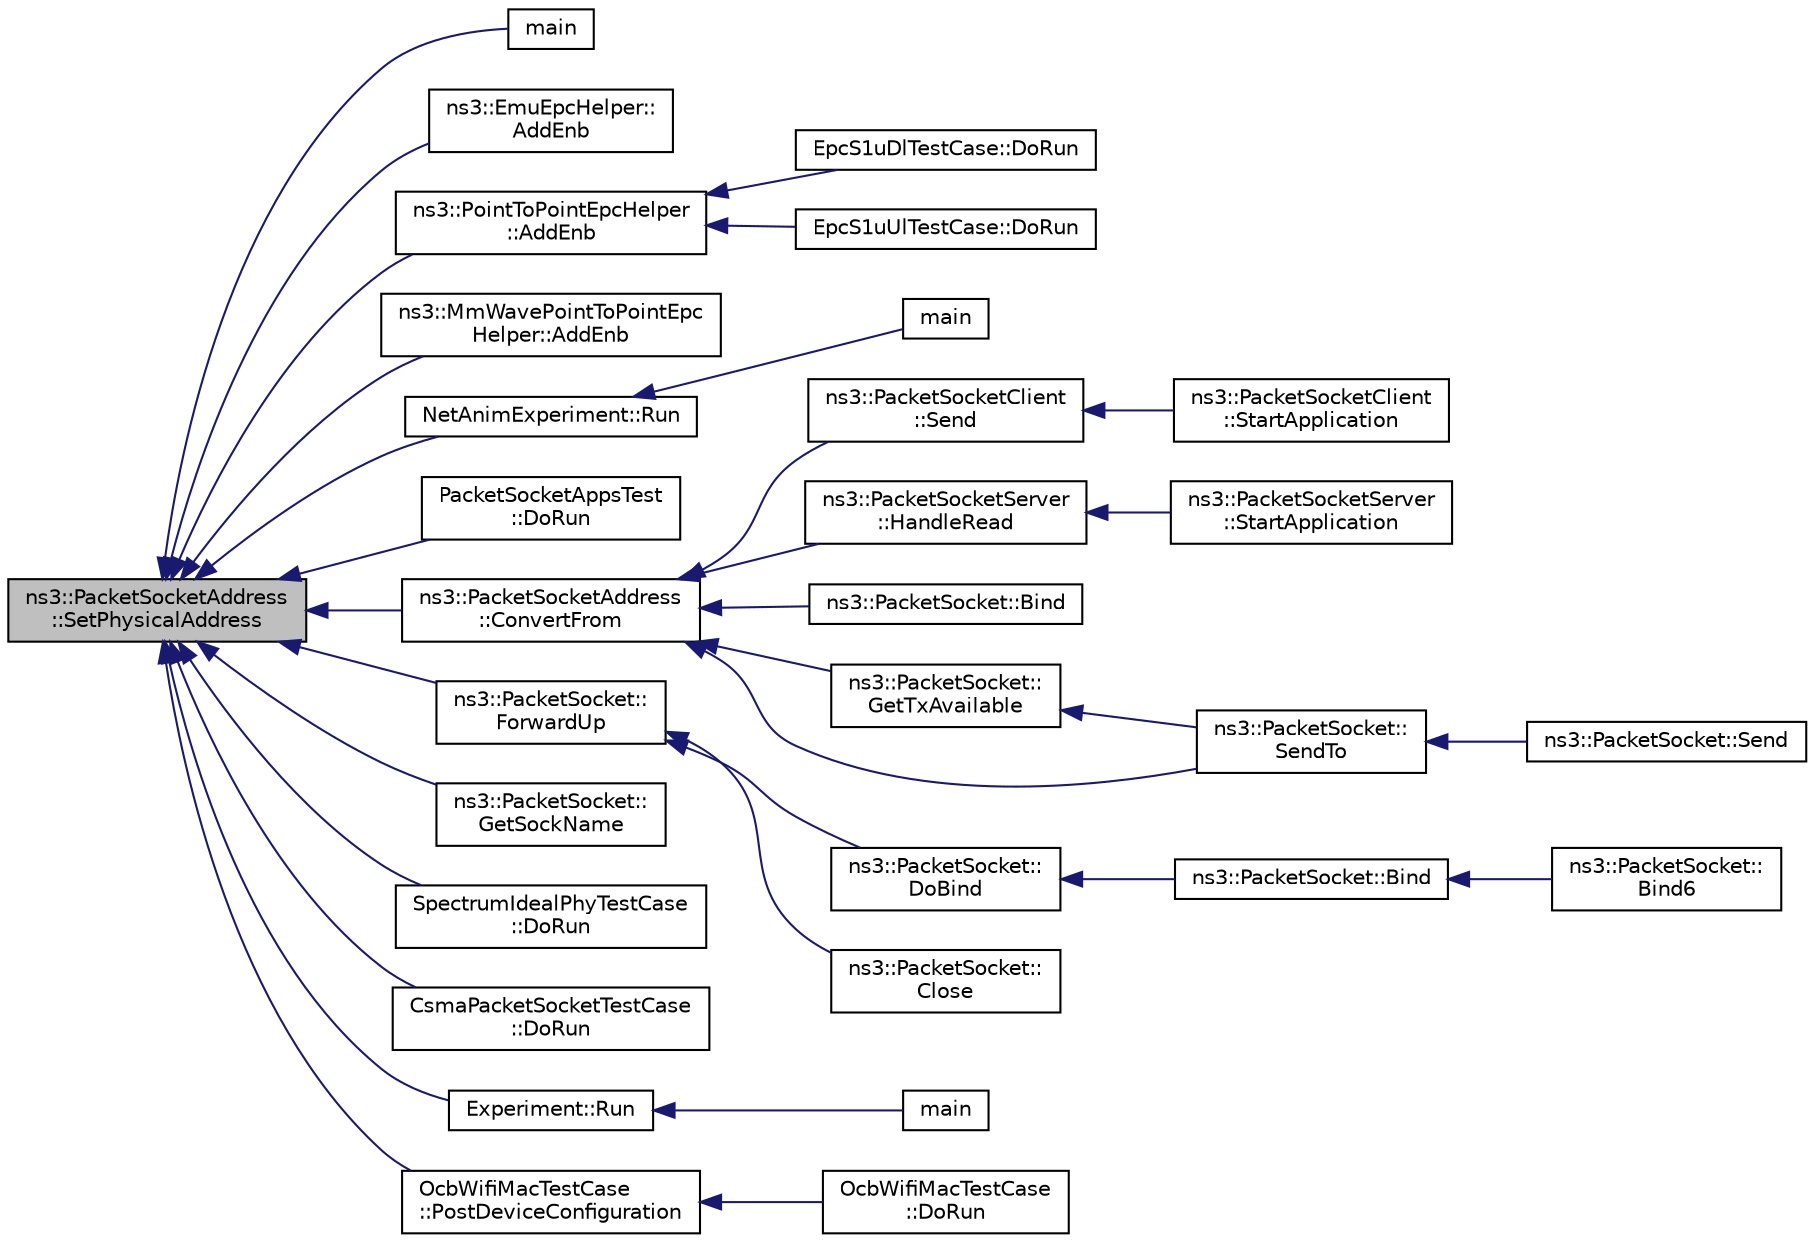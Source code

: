 digraph "ns3::PacketSocketAddress::SetPhysicalAddress"
{
  edge [fontname="Helvetica",fontsize="10",labelfontname="Helvetica",labelfontsize="10"];
  node [fontname="Helvetica",fontsize="10",shape=record];
  rankdir="LR";
  Node1 [label="ns3::PacketSocketAddress\l::SetPhysicalAddress",height=0.2,width=0.4,color="black", fillcolor="grey75", style="filled", fontcolor="black"];
  Node1 -> Node2 [dir="back",color="midnightblue",fontsize="10",style="solid"];
  Node2 [label="main",height=0.2,width=0.4,color="black", fillcolor="white", style="filled",URL="$d6/d5a/csma-packet-socket_8cc.html#a0ddf1224851353fc92bfbff6f499fa97"];
  Node1 -> Node3 [dir="back",color="midnightblue",fontsize="10",style="solid"];
  Node3 [label="ns3::EmuEpcHelper::\lAddEnb",height=0.2,width=0.4,color="black", fillcolor="white", style="filled",URL="$d9/db8/classns3_1_1EmuEpcHelper.html#abaff0cf3ed70c034b5e0fd22dc89a7ba"];
  Node1 -> Node4 [dir="back",color="midnightblue",fontsize="10",style="solid"];
  Node4 [label="ns3::PointToPointEpcHelper\l::AddEnb",height=0.2,width=0.4,color="black", fillcolor="white", style="filled",URL="$de/d5b/classns3_1_1PointToPointEpcHelper.html#a6636cc9c0501b719bd81ed13efd3c589"];
  Node4 -> Node5 [dir="back",color="midnightblue",fontsize="10",style="solid"];
  Node5 [label="EpcS1uDlTestCase::DoRun",height=0.2,width=0.4,color="black", fillcolor="white", style="filled",URL="$db/d72/classEpcS1uDlTestCase.html#a2ac9313672e6c5e2a5a33f98a77ffec2",tooltip="Implementation to actually run this TestCase. "];
  Node4 -> Node6 [dir="back",color="midnightblue",fontsize="10",style="solid"];
  Node6 [label="EpcS1uUlTestCase::DoRun",height=0.2,width=0.4,color="black", fillcolor="white", style="filled",URL="$d8/d4d/classEpcS1uUlTestCase.html#a6fa27997312de46d9b0f3ab2221a24fa",tooltip="Implementation to actually run this TestCase. "];
  Node1 -> Node7 [dir="back",color="midnightblue",fontsize="10",style="solid"];
  Node7 [label="ns3::MmWavePointToPointEpc\lHelper::AddEnb",height=0.2,width=0.4,color="black", fillcolor="white", style="filled",URL="$db/dca/classns3_1_1MmWavePointToPointEpcHelper.html#a9cd7e12bfdf03508e7a64d5fdf456366"];
  Node1 -> Node8 [dir="back",color="midnightblue",fontsize="10",style="solid"];
  Node8 [label="NetAnimExperiment::Run",height=0.2,width=0.4,color="black", fillcolor="white", style="filled",URL="$d9/d77/classNetAnimExperiment.html#a63a699997d753ea33b4367ccad6088a3"];
  Node8 -> Node9 [dir="back",color="midnightblue",fontsize="10",style="solid"];
  Node9 [label="main",height=0.2,width=0.4,color="black", fillcolor="white", style="filled",URL="$d8/d31/uan-animation_8cc.html#a3c04138a5bfe5d72780bb7e82a18e627"];
  Node1 -> Node10 [dir="back",color="midnightblue",fontsize="10",style="solid"];
  Node10 [label="PacketSocketAppsTest\l::DoRun",height=0.2,width=0.4,color="black", fillcolor="white", style="filled",URL="$d1/dc1/classPacketSocketAppsTest.html#ab2f827993135c4bf011cb6247aed5d43",tooltip="Implementation to actually run this TestCase. "];
  Node1 -> Node11 [dir="back",color="midnightblue",fontsize="10",style="solid"];
  Node11 [label="ns3::PacketSocketAddress\l::ConvertFrom",height=0.2,width=0.4,color="black", fillcolor="white", style="filled",URL="$d7/d64/classns3_1_1PacketSocketAddress.html#ab90d0401de757d2da5bf1ad07af2ecf5"];
  Node11 -> Node12 [dir="back",color="midnightblue",fontsize="10",style="solid"];
  Node12 [label="ns3::PacketSocketClient\l::Send",height=0.2,width=0.4,color="black", fillcolor="white", style="filled",URL="$d0/dcc/classns3_1_1PacketSocketClient.html#ad3a4b71574d311bbc927ec46dc52abd0",tooltip="Send a packet. "];
  Node12 -> Node13 [dir="back",color="midnightblue",fontsize="10",style="solid"];
  Node13 [label="ns3::PacketSocketClient\l::StartApplication",height=0.2,width=0.4,color="black", fillcolor="white", style="filled",URL="$d0/dcc/classns3_1_1PacketSocketClient.html#a51fe7978d43291735b363a7060512c37",tooltip="Application specific startup code. "];
  Node11 -> Node14 [dir="back",color="midnightblue",fontsize="10",style="solid"];
  Node14 [label="ns3::PacketSocketServer\l::HandleRead",height=0.2,width=0.4,color="black", fillcolor="white", style="filled",URL="$dd/d00/classns3_1_1PacketSocketServer.html#a2ffc59a7b69f44af5f45fe8e9cf2fc85",tooltip="Handle a packet received by the application. "];
  Node14 -> Node15 [dir="back",color="midnightblue",fontsize="10",style="solid"];
  Node15 [label="ns3::PacketSocketServer\l::StartApplication",height=0.2,width=0.4,color="black", fillcolor="white", style="filled",URL="$dd/d00/classns3_1_1PacketSocketServer.html#ab0ede0184063258690b5501c52644045",tooltip="Application specific startup code. "];
  Node11 -> Node16 [dir="back",color="midnightblue",fontsize="10",style="solid"];
  Node16 [label="ns3::PacketSocket::Bind",height=0.2,width=0.4,color="black", fillcolor="white", style="filled",URL="$db/d5c/classns3_1_1PacketSocket.html#a1c50ba1bd9d23186d1c09f60d298095f",tooltip="Bind the socket to the NetDevice and register the protocol handler specified in the address..."];
  Node11 -> Node17 [dir="back",color="midnightblue",fontsize="10",style="solid"];
  Node17 [label="ns3::PacketSocket::\lGetTxAvailable",height=0.2,width=0.4,color="black", fillcolor="white", style="filled",URL="$db/d5c/classns3_1_1PacketSocket.html#a11bf40b37d8cecd2067c880244be5de4",tooltip="Returns the number of bytes which can be sent in a single call to Send. "];
  Node17 -> Node18 [dir="back",color="midnightblue",fontsize="10",style="solid"];
  Node18 [label="ns3::PacketSocket::\lSendTo",height=0.2,width=0.4,color="black", fillcolor="white", style="filled",URL="$db/d5c/classns3_1_1PacketSocket.html#a66dc5b7e29ad76f07ff46368f75b9165",tooltip="Send data to a specified peer. "];
  Node18 -> Node19 [dir="back",color="midnightblue",fontsize="10",style="solid"];
  Node19 [label="ns3::PacketSocket::Send",height=0.2,width=0.4,color="black", fillcolor="white", style="filled",URL="$db/d5c/classns3_1_1PacketSocket.html#a1fd81b9271758334d6abad658580b1a0",tooltip="Send data (or dummy data) to the remote host. "];
  Node11 -> Node18 [dir="back",color="midnightblue",fontsize="10",style="solid"];
  Node1 -> Node20 [dir="back",color="midnightblue",fontsize="10",style="solid"];
  Node20 [label="ns3::PacketSocket::\lForwardUp",height=0.2,width=0.4,color="black", fillcolor="white", style="filled",URL="$db/d5c/classns3_1_1PacketSocket.html#a889f1446a549aecd23e6f442791ae6b7",tooltip="Called by the L3 protocol when it received a packet to pass on to TCP. "];
  Node20 -> Node21 [dir="back",color="midnightblue",fontsize="10",style="solid"];
  Node21 [label="ns3::PacketSocket::\lDoBind",height=0.2,width=0.4,color="black", fillcolor="white", style="filled",URL="$db/d5c/classns3_1_1PacketSocket.html#a53aa1ab0fc18ef2d3389585f0440e181",tooltip="Bind the socket to the NetDevice and register the protocol handler specified in the address..."];
  Node21 -> Node22 [dir="back",color="midnightblue",fontsize="10",style="solid"];
  Node22 [label="ns3::PacketSocket::Bind",height=0.2,width=0.4,color="black", fillcolor="white", style="filled",URL="$db/d5c/classns3_1_1PacketSocket.html#a1c05582ce254f43c42d91dec28957e75",tooltip="Bind the socket to the NetDevice and register the protocol handler. "];
  Node22 -> Node23 [dir="back",color="midnightblue",fontsize="10",style="solid"];
  Node23 [label="ns3::PacketSocket::\lBind6",height=0.2,width=0.4,color="black", fillcolor="white", style="filled",URL="$db/d5c/classns3_1_1PacketSocket.html#a830ab9b76cfd7668d80564b142c276d1",tooltip="Bind the socket to the NetDevice and register the protocol handler. "];
  Node20 -> Node24 [dir="back",color="midnightblue",fontsize="10",style="solid"];
  Node24 [label="ns3::PacketSocket::\lClose",height=0.2,width=0.4,color="black", fillcolor="white", style="filled",URL="$db/d5c/classns3_1_1PacketSocket.html#acd416d93105815a2d2d2089d342efdd7",tooltip="Close a socket. "];
  Node1 -> Node25 [dir="back",color="midnightblue",fontsize="10",style="solid"];
  Node25 [label="ns3::PacketSocket::\lGetSockName",height=0.2,width=0.4,color="black", fillcolor="white", style="filled",URL="$db/d5c/classns3_1_1PacketSocket.html#a78d52c70c989f0473e64cb51301b2379",tooltip="Get socket address. "];
  Node1 -> Node26 [dir="back",color="midnightblue",fontsize="10",style="solid"];
  Node26 [label="SpectrumIdealPhyTestCase\l::DoRun",height=0.2,width=0.4,color="black", fillcolor="white", style="filled",URL="$d1/dcc/classSpectrumIdealPhyTestCase.html#a25d1032a0b2d93dc10302aeae4b8338b",tooltip="Implementation to actually run this TestCase. "];
  Node1 -> Node27 [dir="back",color="midnightblue",fontsize="10",style="solid"];
  Node27 [label="CsmaPacketSocketTestCase\l::DoRun",height=0.2,width=0.4,color="black", fillcolor="white", style="filled",URL="$d4/dd9/classCsmaPacketSocketTestCase.html#a384d3d4dbc79ff809f5104e344ef6da5",tooltip="Implementation to actually run this TestCase. "];
  Node1 -> Node28 [dir="back",color="midnightblue",fontsize="10",style="solid"];
  Node28 [label="Experiment::Run",height=0.2,width=0.4,color="black", fillcolor="white", style="filled",URL="$d8/d06/classExperiment.html#a2e7dad008a78e106fdbde1917d0bca1b"];
  Node28 -> Node29 [dir="back",color="midnightblue",fontsize="10",style="solid"];
  Node29 [label="main",height=0.2,width=0.4,color="black", fillcolor="white", style="filled",URL="$d7/d09/uan-cw-example_8cc.html#a3c04138a5bfe5d72780bb7e82a18e627"];
  Node1 -> Node30 [dir="back",color="midnightblue",fontsize="10",style="solid"];
  Node30 [label="OcbWifiMacTestCase\l::PostDeviceConfiguration",height=0.2,width=0.4,color="black", fillcolor="white", style="filled",URL="$d1/dd6/classOcbWifiMacTestCase.html#a6b536e2fc476ebf85d4cd0ae7490987c"];
  Node30 -> Node31 [dir="back",color="midnightblue",fontsize="10",style="solid"];
  Node31 [label="OcbWifiMacTestCase\l::DoRun",height=0.2,width=0.4,color="black", fillcolor="white", style="filled",URL="$d1/dd6/classOcbWifiMacTestCase.html#a730877f90008a4a4e7fd547f964f0f08"];
}
